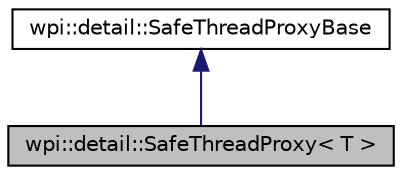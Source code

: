digraph "wpi::detail::SafeThreadProxy&lt; T &gt;"
{
  edge [fontname="Helvetica",fontsize="10",labelfontname="Helvetica",labelfontsize="10"];
  node [fontname="Helvetica",fontsize="10",shape=record];
  Node1 [label="wpi::detail::SafeThreadProxy\< T \>",height=0.2,width=0.4,color="black", fillcolor="grey75", style="filled", fontcolor="black"];
  Node2 -> Node1 [dir="back",color="midnightblue",fontsize="10",style="solid",fontname="Helvetica"];
  Node2 [label="wpi::detail::SafeThreadProxyBase",height=0.2,width=0.4,color="black", fillcolor="white", style="filled",URL="$classwpi_1_1detail_1_1SafeThreadProxyBase.html"];
}
